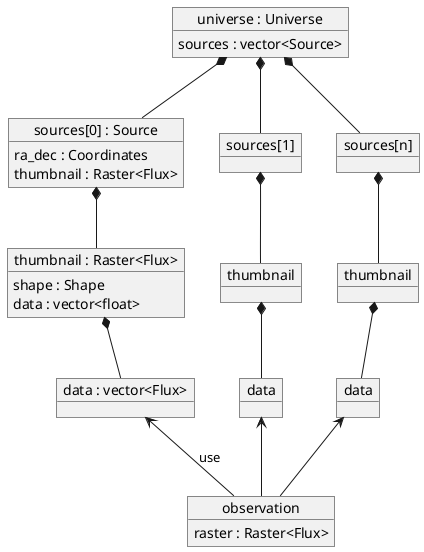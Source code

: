@startuml

object "universe : Universe" as universe {
    sources : vector<Source>
}

object "sources[0] : Source" as sources_0 {
    ra_dec : Coordinates
    thumbnail : Raster<Flux>
}

object "sources[1]" as sources_1
object "sources[n]" as sources_n

object "thumbnail : Raster<Flux>" as thumbnail_0 {
    shape : Shape
    data : vector<float>
}
object "thumbnail" as thumbnail_1
object "thumbnail" as thumbnail_n

object "data : vector<Flux>" as data_0
object "data" as data_1
object "data" as data_n

universe *-- sources_0
sources_0 *-- thumbnail_0
thumbnail_0 *-- data_0

universe *-- sources_1
sources_1 *-- thumbnail_1
thumbnail_1 *-- data_1

universe *-- sources_n
sources_n *-- thumbnail_n
thumbnail_n *-- data_n

object observation {
    raster : Raster<Flux>
}

data_0 <-- observation : use
data_1 <-- observation
data_n <-- observation

@enduml
